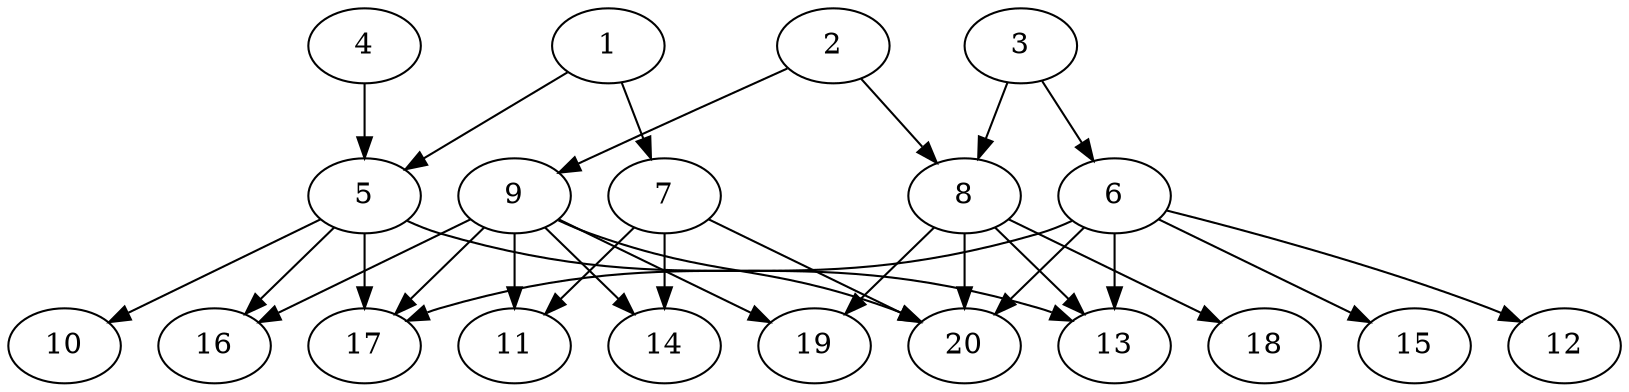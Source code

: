 // DAG automatically generated by daggen at Tue Jul 23 14:34:08 2019
// ./daggen --dot -n 20 --ccr 0.4 --fat 0.7 --regular 0.5 --density 0.8 --mindata 5242880 --maxdata 52428800 
digraph G {
  1 [size="109957120", alpha="0.03", expect_size="43982848"] 
  1 -> 5 [size ="43982848"]
  1 -> 7 [size ="43982848"]
  2 [size="97484800", alpha="0.08", expect_size="38993920"] 
  2 -> 8 [size ="38993920"]
  2 -> 9 [size ="38993920"]
  3 [size="58634240", alpha="0.01", expect_size="23453696"] 
  3 -> 6 [size ="23453696"]
  3 -> 8 [size ="23453696"]
  4 [size="49441280", alpha="0.01", expect_size="19776512"] 
  4 -> 5 [size ="19776512"]
  5 [size="99916800", alpha="0.19", expect_size="39966720"] 
  5 -> 10 [size ="39966720"]
  5 -> 13 [size ="39966720"]
  5 -> 16 [size ="39966720"]
  5 -> 17 [size ="39966720"]
  6 [size="51668480", alpha="0.07", expect_size="20667392"] 
  6 -> 12 [size ="20667392"]
  6 -> 13 [size ="20667392"]
  6 -> 15 [size ="20667392"]
  6 -> 17 [size ="20667392"]
  6 -> 20 [size ="20667392"]
  7 [size="113013760", alpha="0.06", expect_size="45205504"] 
  7 -> 11 [size ="45205504"]
  7 -> 14 [size ="45205504"]
  7 -> 20 [size ="45205504"]
  8 [size="80115200", alpha="0.07", expect_size="32046080"] 
  8 -> 13 [size ="32046080"]
  8 -> 18 [size ="32046080"]
  8 -> 19 [size ="32046080"]
  8 -> 20 [size ="32046080"]
  9 [size="15511040", alpha="0.15", expect_size="6204416"] 
  9 -> 11 [size ="6204416"]
  9 -> 14 [size ="6204416"]
  9 -> 16 [size ="6204416"]
  9 -> 17 [size ="6204416"]
  9 -> 19 [size ="6204416"]
  9 -> 20 [size ="6204416"]
  10 [size="68508160", alpha="0.19", expect_size="27403264"] 
  11 [size="57315840", alpha="0.06", expect_size="22926336"] 
  12 [size="75648000", alpha="0.16", expect_size="30259200"] 
  13 [size="123432960", alpha="0.16", expect_size="49373184"] 
  14 [size="13148160", alpha="0.14", expect_size="5259264"] 
  15 [size="17925120", alpha="0.02", expect_size="7170048"] 
  16 [size="14830080", alpha="0.10", expect_size="5932032"] 
  17 [size="56552960", alpha="0.05", expect_size="22621184"] 
  18 [size="89344000", alpha="0.09", expect_size="35737600"] 
  19 [size="128883200", alpha="0.09", expect_size="51553280"] 
  20 [size="96821760", alpha="0.09", expect_size="38728704"] 
}
